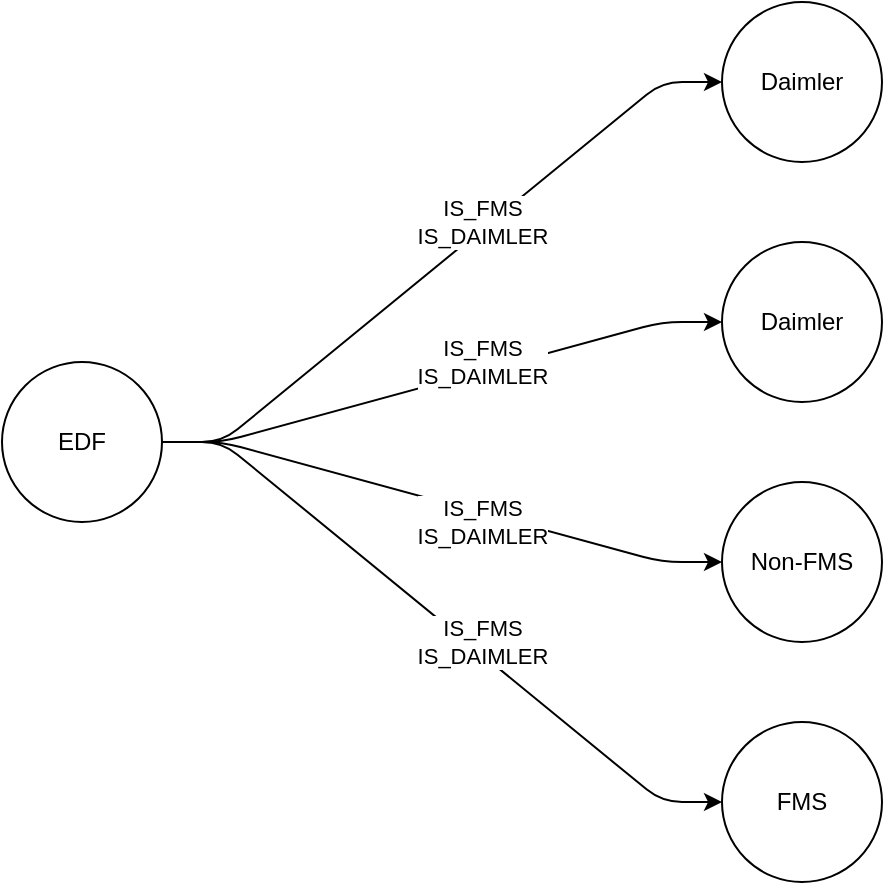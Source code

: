 <mxfile version="13.0.9" type="github">
  <diagram id="GtFj_nBtKl22lhemutQv" name="Page-1">
    <mxGraphModel dx="1226" dy="1131" grid="1" gridSize="10" guides="1" tooltips="1" connect="1" arrows="1" fold="1" page="1" pageScale="1" pageWidth="2400" pageHeight="1200" math="0" shadow="0">
      <root>
        <mxCell id="0" />
        <mxCell id="1" parent="0" />
        <mxCell id="nWlWyldOQwH3dzwcek6U-1" value="EDF" style="ellipse;whiteSpace=wrap;html=1;aspect=fixed;" parent="1" vertex="1">
          <mxGeometry x="360" y="500" width="80" height="80" as="geometry" />
        </mxCell>
        <mxCell id="nWlWyldOQwH3dzwcek6U-2" value="Daimler" style="ellipse;whiteSpace=wrap;html=1;aspect=fixed;" parent="1" vertex="1">
          <mxGeometry x="720" y="440" width="80" height="80" as="geometry" />
        </mxCell>
        <mxCell id="nWlWyldOQwH3dzwcek6U-3" value="FMS" style="ellipse;whiteSpace=wrap;html=1;aspect=fixed;" parent="1" vertex="1">
          <mxGeometry x="720" y="680" width="80" height="80" as="geometry" />
        </mxCell>
        <mxCell id="nWlWyldOQwH3dzwcek6U-4" value="Non-FMS" style="ellipse;whiteSpace=wrap;html=1;aspect=fixed;" parent="1" vertex="1">
          <mxGeometry x="720" y="560" width="80" height="80" as="geometry" />
        </mxCell>
        <mxCell id="nWlWyldOQwH3dzwcek6U-5" value="IS_FMS&lt;br&gt;IS_DAIMLER" style="endArrow=classic;html=1;entryX=0;entryY=0.5;entryDx=0;entryDy=0;exitX=1;exitY=0.5;exitDx=0;exitDy=0;edgeStyle=entityRelationEdgeStyle;" parent="1" source="nWlWyldOQwH3dzwcek6U-1" target="nWlWyldOQwH3dzwcek6U-3" edge="1">
          <mxGeometry x="0.127" y="5" width="50" height="50" relative="1" as="geometry">
            <mxPoint x="420" y="720" as="sourcePoint" />
            <mxPoint x="470" y="670" as="targetPoint" />
            <mxPoint as="offset" />
          </mxGeometry>
        </mxCell>
        <mxCell id="nWlWyldOQwH3dzwcek6U-6" value="Daimler" style="ellipse;whiteSpace=wrap;html=1;aspect=fixed;" parent="1" vertex="1">
          <mxGeometry x="720" y="320" width="80" height="80" as="geometry" />
        </mxCell>
        <mxCell id="nWlWyldOQwH3dzwcek6U-9" value="IS_FMS&lt;br&gt;IS_DAIMLER" style="endArrow=classic;html=1;entryX=0;entryY=0.5;entryDx=0;entryDy=0;edgeStyle=entityRelationEdgeStyle;exitX=1;exitY=0.5;exitDx=0;exitDy=0;" parent="1" source="nWlWyldOQwH3dzwcek6U-1" target="nWlWyldOQwH3dzwcek6U-6" edge="1">
          <mxGeometry x="0.164" y="3" width="50" height="50" relative="1" as="geometry">
            <mxPoint x="600" y="540" as="sourcePoint" />
            <mxPoint x="730" y="490" as="targetPoint" />
            <mxPoint as="offset" />
          </mxGeometry>
        </mxCell>
        <mxCell id="nWlWyldOQwH3dzwcek6U-10" value="IS_FMS&lt;br&gt;IS_DAIMLER" style="endArrow=classic;html=1;entryX=0;entryY=0.5;entryDx=0;entryDy=0;exitX=1;exitY=0.5;exitDx=0;exitDy=0;edgeStyle=entityRelationEdgeStyle;" parent="1" source="nWlWyldOQwH3dzwcek6U-1" target="nWlWyldOQwH3dzwcek6U-4" edge="1">
          <mxGeometry x="0.152" y="-4" width="50" height="50" relative="1" as="geometry">
            <mxPoint x="610" y="550" as="sourcePoint" />
            <mxPoint x="730" y="490" as="targetPoint" />
            <mxPoint as="offset" />
          </mxGeometry>
        </mxCell>
        <mxCell id="nWlWyldOQwH3dzwcek6U-12" value="IS_FMS&lt;br&gt;IS_DAIMLER" style="endArrow=classic;html=1;entryX=0;entryY=0.5;entryDx=0;entryDy=0;edgeStyle=entityRelationEdgeStyle;exitX=1;exitY=0.5;exitDx=0;exitDy=0;" parent="1" source="nWlWyldOQwH3dzwcek6U-1" target="nWlWyldOQwH3dzwcek6U-2" edge="1">
          <mxGeometry x="0.152" y="4" width="50" height="50" relative="1" as="geometry">
            <mxPoint x="450" y="550" as="sourcePoint" />
            <mxPoint x="730" y="370" as="targetPoint" />
            <mxPoint as="offset" />
          </mxGeometry>
        </mxCell>
      </root>
    </mxGraphModel>
  </diagram>
</mxfile>
